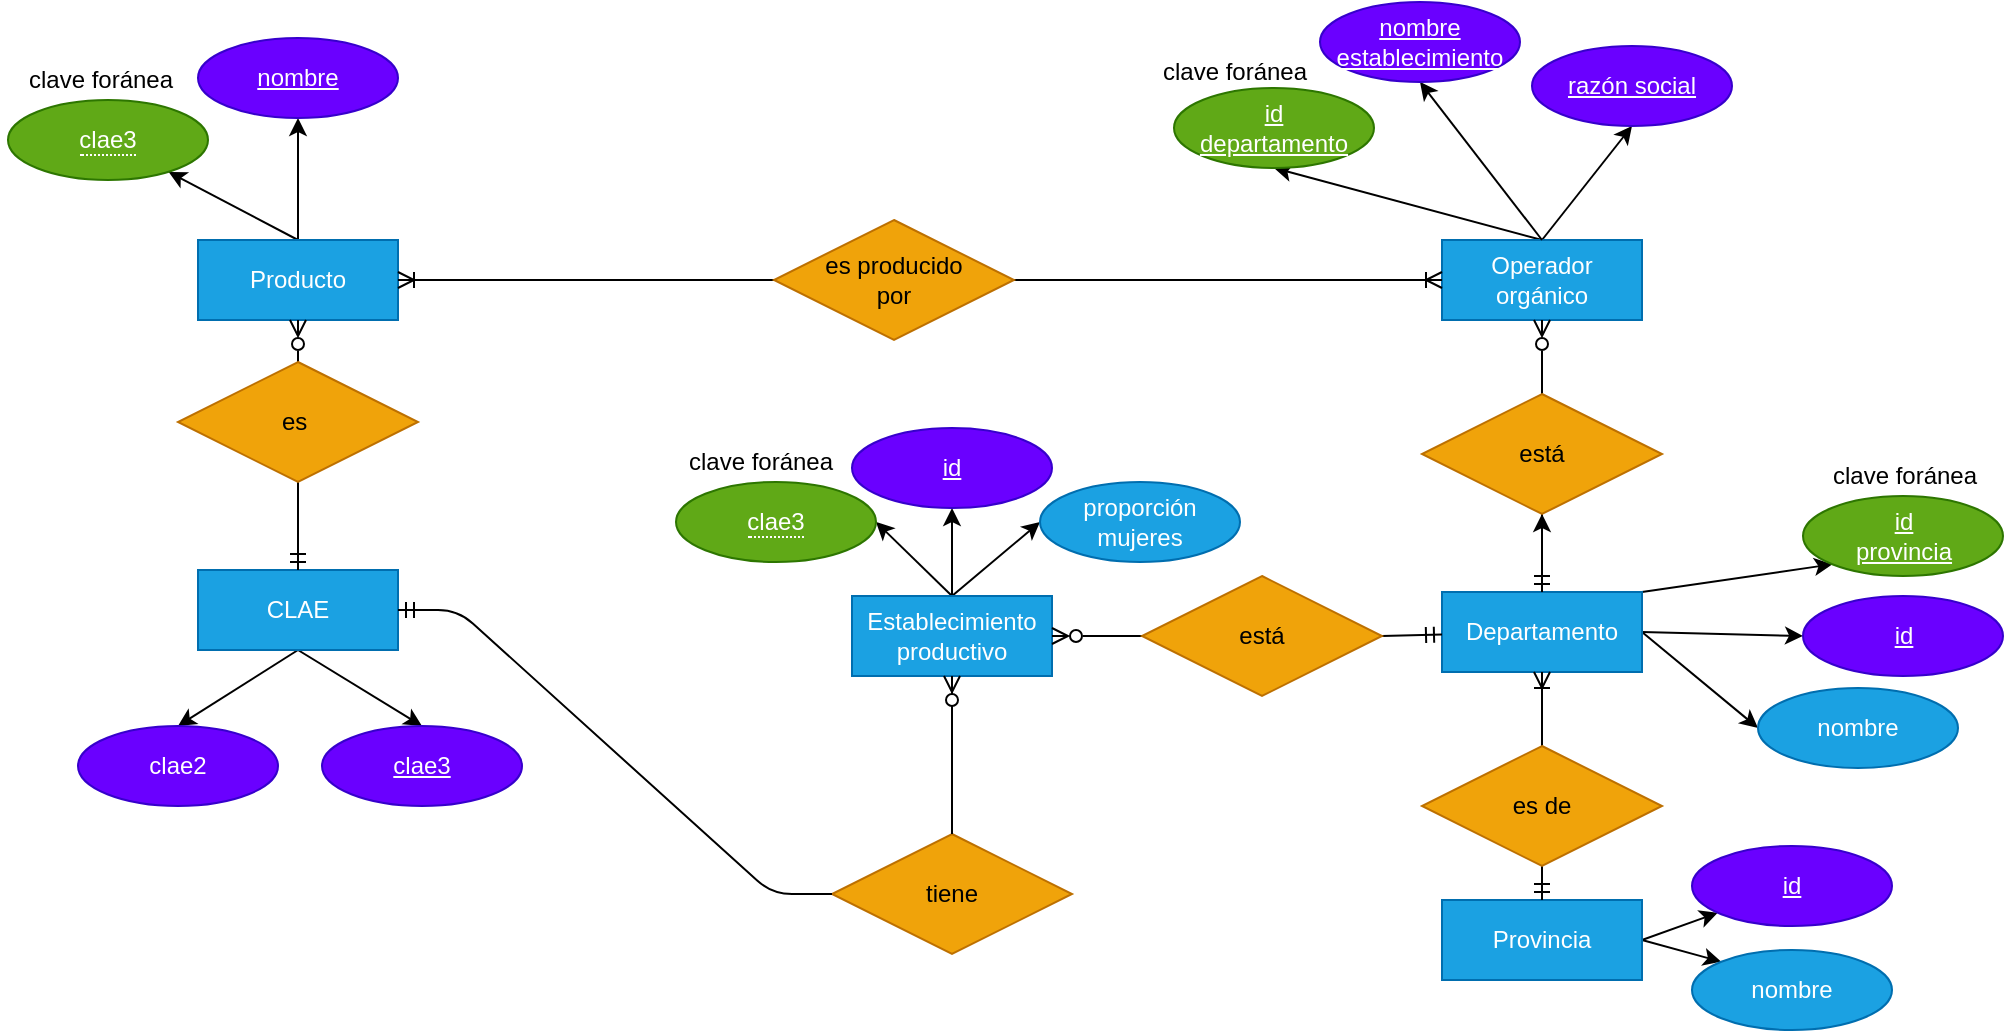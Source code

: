 <mxfile>
    <diagram id="SdGsIQGQaS4W8tdsND7U" name="Page-1">
        <mxGraphModel dx="2236" dy="753" grid="0" gridSize="11" guides="1" tooltips="1" connect="1" arrows="1" fold="1" page="1" pageScale="1" pageWidth="850" pageHeight="1100" background="#ffffff" math="0" shadow="0">
            <root>
                <mxCell id="0"/>
                <mxCell id="1" parent="0"/>
                <mxCell id="33" style="edgeStyle=none;html=1;exitX=0.5;exitY=0;exitDx=0;exitDy=0;strokeColor=#000000;entryX=0.5;entryY=1;entryDx=0;entryDy=0;" parent="1" source="2" target="34" edge="1">
                    <mxGeometry relative="1" as="geometry">
                        <mxPoint x="284" y="116" as="targetPoint"/>
                    </mxGeometry>
                </mxCell>
                <mxCell id="68" style="edgeStyle=none;html=1;entryX=0.5;entryY=1;entryDx=0;entryDy=0;strokeColor=#000000;fontColor=#000000;startArrow=none;startFill=0;endArrow=classic;endFill=1;exitX=0.5;exitY=0;exitDx=0;exitDy=0;" parent="1" source="2" target="67" edge="1">
                    <mxGeometry relative="1" as="geometry">
                        <mxPoint x="254" y="205" as="sourcePoint"/>
                    </mxGeometry>
                </mxCell>
                <mxCell id="2" value="Operador&lt;br&gt;orgánico" style="whiteSpace=wrap;html=1;align=center;fillColor=#1ba1e2;fontColor=#ffffff;strokeColor=#006EAF;" parent="1" vertex="1">
                    <mxGeometry x="154" y="165" width="100" height="40" as="geometry"/>
                </mxCell>
                <mxCell id="51" style="edgeStyle=none;html=1;exitX=0.5;exitY=0;exitDx=0;exitDy=0;strokeColor=#000000;entryX=0.5;entryY=1;entryDx=0;entryDy=0;" parent="1" source="3" target="50" edge="1">
                    <mxGeometry relative="1" as="geometry">
                        <mxPoint x="40" y="135.5" as="targetPoint"/>
                    </mxGeometry>
                </mxCell>
                <mxCell id="95" style="edgeStyle=none;html=1;exitX=0.5;exitY=0;exitDx=0;exitDy=0;strokeColor=#000000;" parent="1" source="3" target="94" edge="1">
                    <mxGeometry relative="1" as="geometry"/>
                </mxCell>
                <mxCell id="3" value="Producto" style="whiteSpace=wrap;html=1;align=center;fillColor=#1ba1e2;fontColor=#ffffff;strokeColor=#006EAF;" parent="1" vertex="1">
                    <mxGeometry x="-468" y="165" width="100" height="40" as="geometry"/>
                </mxCell>
                <mxCell id="5" style="edgeStyle=none;html=1;exitX=1;exitY=0.5;exitDx=0;exitDy=0;entryX=0;entryY=0.5;entryDx=0;entryDy=0;strokeColor=#000000;endArrow=ERoneToMany;endFill=0;" parent="1" source="4" target="2" edge="1">
                    <mxGeometry relative="1" as="geometry"/>
                </mxCell>
                <mxCell id="6" style="edgeStyle=none;html=1;exitX=0;exitY=0.5;exitDx=0;exitDy=0;strokeColor=#000000;endArrow=ERoneToMany;endFill=0;" parent="1" source="4" target="3" edge="1">
                    <mxGeometry relative="1" as="geometry">
                        <mxPoint x="-55" y="177.5" as="sourcePoint"/>
                    </mxGeometry>
                </mxCell>
                <mxCell id="4" value="es producido&lt;br&gt;por" style="shape=rhombus;perimeter=rhombusPerimeter;whiteSpace=wrap;html=1;align=center;fillColor=#f0a30a;fontColor=#000000;strokeColor=#BD7000;" parent="1" vertex="1">
                    <mxGeometry x="-180" y="155" width="120" height="60" as="geometry"/>
                </mxCell>
                <mxCell id="48" style="edgeStyle=none;html=1;exitX=1;exitY=0.5;exitDx=0;exitDy=0;entryX=0;entryY=0.5;entryDx=0;entryDy=0;strokeColor=#000000;" parent="1" source="7" target="46" edge="1">
                    <mxGeometry relative="1" as="geometry"/>
                </mxCell>
                <mxCell id="52" style="edgeStyle=none;html=1;exitX=1;exitY=0.5;exitDx=0;exitDy=0;entryX=0;entryY=0.5;entryDx=0;entryDy=0;strokeColor=#000000;" parent="1" source="7" target="40" edge="1">
                    <mxGeometry relative="1" as="geometry"/>
                </mxCell>
                <mxCell id="71" style="edgeStyle=none;html=1;exitX=1;exitY=0;exitDx=0;exitDy=0;entryX=0;entryY=1;entryDx=0;entryDy=0;strokeColor=#000000;fontColor=#000000;startArrow=none;startFill=0;endArrow=classic;endFill=1;" parent="1" source="7" target="70" edge="1">
                    <mxGeometry relative="1" as="geometry"/>
                </mxCell>
                <mxCell id="98" value="" style="edgeStyle=none;html=1;startArrow=none;startFill=0;endArrow=classic;endFill=1;" parent="1" source="7" target="8" edge="1">
                    <mxGeometry relative="1" as="geometry"/>
                </mxCell>
                <mxCell id="7" value="Departamento" style="whiteSpace=wrap;html=1;align=center;fillColor=#1ba1e2;fontColor=#ffffff;strokeColor=#006EAF;" parent="1" vertex="1">
                    <mxGeometry x="154" y="341" width="100" height="40" as="geometry"/>
                </mxCell>
                <mxCell id="9" style="edgeStyle=none;html=1;exitX=0.5;exitY=0;exitDx=0;exitDy=0;entryX=0.5;entryY=1;entryDx=0;entryDy=0;strokeColor=#000000;endArrow=ERzeroToMany;endFill=0;" parent="1" source="8" target="2" edge="1">
                    <mxGeometry relative="1" as="geometry"/>
                </mxCell>
                <mxCell id="10" style="edgeStyle=none;html=1;exitX=0.5;exitY=1;exitDx=0;exitDy=0;strokeColor=#000000;startArrow=none;startFill=0;endArrow=ERmandOne;endFill=0;entryX=0.5;entryY=0;entryDx=0;entryDy=0;" parent="1" source="8" target="7" edge="1">
                    <mxGeometry relative="1" as="geometry">
                        <mxPoint x="252.5" y="304" as="sourcePoint"/>
                        <mxPoint x="225" y="334" as="targetPoint"/>
                    </mxGeometry>
                </mxCell>
                <mxCell id="8" value="está" style="shape=rhombus;perimeter=rhombusPerimeter;whiteSpace=wrap;html=1;align=center;fillColor=#f0a30a;fontColor=#000000;strokeColor=#BD7000;" parent="1" vertex="1">
                    <mxGeometry x="144" y="242" width="120" height="60" as="geometry"/>
                </mxCell>
                <mxCell id="43" style="edgeStyle=none;html=1;exitX=1;exitY=0.5;exitDx=0;exitDy=0;strokeColor=#000000;" parent="1" source="11" target="41" edge="1">
                    <mxGeometry relative="1" as="geometry"/>
                </mxCell>
                <mxCell id="49" style="edgeStyle=none;html=1;exitX=1;exitY=0.5;exitDx=0;exitDy=0;entryX=0;entryY=0;entryDx=0;entryDy=0;strokeColor=#000000;" parent="1" source="11" target="44" edge="1">
                    <mxGeometry relative="1" as="geometry"/>
                </mxCell>
                <mxCell id="11" value="Provincia" style="whiteSpace=wrap;html=1;align=center;fillColor=#1ba1e2;fontColor=#ffffff;strokeColor=#006EAF;" parent="1" vertex="1">
                    <mxGeometry x="154" y="495" width="100" height="40" as="geometry"/>
                </mxCell>
                <mxCell id="13" style="edgeStyle=none;html=1;exitX=0.5;exitY=0;exitDx=0;exitDy=0;strokeColor=#000000;endArrow=ERoneToMany;endFill=0;entryX=0.5;entryY=1;entryDx=0;entryDy=0;" parent="1" source="12" target="7" edge="1">
                    <mxGeometry relative="1" as="geometry">
                        <mxPoint x="252.5" y="420" as="sourcePoint"/>
                        <mxPoint x="182" y="393" as="targetPoint"/>
                    </mxGeometry>
                </mxCell>
                <mxCell id="14" style="edgeStyle=none;html=1;exitX=0.5;exitY=1;exitDx=0;exitDy=0;entryX=0.5;entryY=0;entryDx=0;entryDy=0;strokeColor=#000000;endArrow=ERmandOne;endFill=0;" parent="1" source="12" target="11" edge="1">
                    <mxGeometry relative="1" as="geometry"/>
                </mxCell>
                <mxCell id="12" value="es de" style="shape=rhombus;perimeter=rhombusPerimeter;whiteSpace=wrap;html=1;align=center;fillColor=#f0a30a;fontColor=#000000;strokeColor=#BD7000;" parent="1" vertex="1">
                    <mxGeometry x="144" y="418" width="120" height="60" as="geometry"/>
                </mxCell>
                <mxCell id="39" style="edgeStyle=none;html=1;exitX=0.5;exitY=0;exitDx=0;exitDy=0;strokeColor=#000000;" parent="1" source="15" target="38" edge="1">
                    <mxGeometry relative="1" as="geometry"/>
                </mxCell>
                <mxCell id="54" style="edgeStyle=none;html=1;exitX=0.5;exitY=0;exitDx=0;exitDy=0;entryX=0;entryY=0.5;entryDx=0;entryDy=0;strokeColor=#000000;" parent="1" source="15" target="53" edge="1">
                    <mxGeometry relative="1" as="geometry"/>
                </mxCell>
                <mxCell id="62" style="edgeStyle=none;html=1;exitX=0.5;exitY=0;exitDx=0;exitDy=0;entryX=1;entryY=0.5;entryDx=0;entryDy=0;strokeColor=#000000;" parent="1" source="15" target="61" edge="1">
                    <mxGeometry relative="1" as="geometry"/>
                </mxCell>
                <mxCell id="15" value="Establecimiento&lt;br&gt;productivo" style="whiteSpace=wrap;html=1;align=center;fillColor=#1ba1e2;fontColor=#ffffff;strokeColor=#006EAF;" parent="1" vertex="1">
                    <mxGeometry x="-141" y="343" width="100" height="40" as="geometry"/>
                </mxCell>
                <mxCell id="80" style="edgeStyle=none;html=1;exitX=0;exitY=0.5;exitDx=0;exitDy=0;strokeColor=#000000;fontColor=#000000;startArrow=none;startFill=0;endArrow=ERzeroToMany;endFill=0;entryX=1;entryY=0.5;entryDx=0;entryDy=0;" parent="1" source="16" target="15" edge="1">
                    <mxGeometry relative="1" as="geometry">
                        <mxPoint x="-11" y="363" as="sourcePoint"/>
                        <mxPoint x="-27" y="409" as="targetPoint"/>
                    </mxGeometry>
                </mxCell>
                <mxCell id="81" style="edgeStyle=none;html=1;exitX=1;exitY=0.5;exitDx=0;exitDy=0;strokeColor=#000000;fontColor=#000000;startArrow=none;startFill=0;endArrow=ERmandOne;endFill=0;" parent="1" source="16" target="7" edge="1">
                    <mxGeometry relative="1" as="geometry"/>
                </mxCell>
                <mxCell id="16" value="está" style="shape=rhombus;perimeter=rhombusPerimeter;whiteSpace=wrap;html=1;align=center;fillColor=#f0a30a;fontColor=#000000;strokeColor=#BD7000;" parent="1" vertex="1">
                    <mxGeometry x="4" y="333" width="120" height="60" as="geometry"/>
                </mxCell>
                <mxCell id="91" style="edgeStyle=none;html=1;exitX=0.5;exitY=1;exitDx=0;exitDy=0;entryX=0.5;entryY=0;entryDx=0;entryDy=0;strokeColor=#000000;" parent="1" source="19" target="86" edge="1">
                    <mxGeometry relative="1" as="geometry"/>
                </mxCell>
                <mxCell id="93" style="edgeStyle=none;html=1;exitX=0.5;exitY=1;exitDx=0;exitDy=0;entryX=0.5;entryY=0;entryDx=0;entryDy=0;strokeColor=#000000;" parent="1" source="19" target="92" edge="1">
                    <mxGeometry relative="1" as="geometry"/>
                </mxCell>
                <mxCell id="19" value="CLAE" style="whiteSpace=wrap;html=1;align=center;fillColor=#1ba1e2;fontColor=#ffffff;strokeColor=#006EAF;" parent="1" vertex="1">
                    <mxGeometry x="-468" y="330" width="100" height="40" as="geometry"/>
                </mxCell>
                <mxCell id="20" value="tiene" style="shape=rhombus;perimeter=rhombusPerimeter;whiteSpace=wrap;html=1;align=center;fillColor=#f0a30a;fontColor=#000000;strokeColor=#BD7000;" parent="1" vertex="1">
                    <mxGeometry x="-151" y="462" width="120" height="60" as="geometry"/>
                </mxCell>
                <mxCell id="34" value="&lt;span style=&quot;color: rgb(255, 255, 255);&quot;&gt;razón social&lt;/span&gt;" style="ellipse;whiteSpace=wrap;html=1;align=center;fontStyle=4;fillColor=#6a00ff;fontColor=#ffffff;strokeColor=#3700CC;" parent="1" vertex="1">
                    <mxGeometry x="199" y="68" width="100" height="40" as="geometry"/>
                </mxCell>
                <mxCell id="37" value="" style="edgeStyle=none;html=1;exitX=0.5;exitY=0;exitDx=0;exitDy=0;entryX=0.5;entryY=1;entryDx=0;entryDy=0;strokeColor=#000000;endArrow=classic;startArrow=none;startFill=0;endFill=1;" parent="1" source="2" target="36" edge="1">
                    <mxGeometry relative="1" as="geometry">
                        <mxPoint x="204" y="165" as="sourcePoint"/>
                        <mxPoint x="138" y="128" as="targetPoint"/>
                    </mxGeometry>
                </mxCell>
                <mxCell id="36" value="&lt;span style=&quot;color: rgb(255, 255, 255);&quot;&gt;nombre&lt;/span&gt;&lt;br style=&quot;color: rgb(255, 255, 255);&quot;&gt;&lt;span style=&quot;color: rgb(255, 255, 255);&quot;&gt;establecimiento&lt;/span&gt;" style="ellipse;whiteSpace=wrap;html=1;align=center;fontStyle=4;fillColor=#6a00ff;fontColor=#ffffff;strokeColor=#3700CC;" parent="1" vertex="1">
                    <mxGeometry x="93" y="46" width="100" height="40" as="geometry"/>
                </mxCell>
                <mxCell id="38" value="id" style="ellipse;whiteSpace=wrap;html=1;align=center;fontStyle=4;fillColor=#6a00ff;fontColor=#ffffff;strokeColor=#3700CC;" parent="1" vertex="1">
                    <mxGeometry x="-141" y="259" width="100" height="40" as="geometry"/>
                </mxCell>
                <mxCell id="40" value="id" style="ellipse;whiteSpace=wrap;html=1;align=center;fontStyle=4;fillColor=#6a00ff;fontColor=#ffffff;strokeColor=#3700CC;" parent="1" vertex="1">
                    <mxGeometry x="334.5" y="343" width="100" height="40" as="geometry"/>
                </mxCell>
                <mxCell id="41" value="id" style="ellipse;whiteSpace=wrap;html=1;align=center;fontStyle=4;fillColor=#6a00ff;fontColor=#ffffff;strokeColor=#3700CC;" parent="1" vertex="1">
                    <mxGeometry x="279" y="468" width="100" height="40" as="geometry"/>
                </mxCell>
                <mxCell id="44" value="nombre" style="ellipse;whiteSpace=wrap;html=1;align=center;fillColor=#1ba1e2;fontColor=#ffffff;strokeColor=#006EAF;" parent="1" vertex="1">
                    <mxGeometry x="279" y="520" width="100" height="40" as="geometry"/>
                </mxCell>
                <mxCell id="46" value="nombre" style="ellipse;whiteSpace=wrap;html=1;align=center;fillColor=#1ba1e2;fontColor=#ffffff;strokeColor=#006EAF;" parent="1" vertex="1">
                    <mxGeometry x="312" y="389" width="100" height="40" as="geometry"/>
                </mxCell>
                <mxCell id="50" value="nombre" style="ellipse;whiteSpace=wrap;html=1;align=center;fontStyle=4;fillColor=#6a00ff;fontColor=#ffffff;strokeColor=#3700CC;" parent="1" vertex="1">
                    <mxGeometry x="-468" y="64" width="100" height="40" as="geometry"/>
                </mxCell>
                <mxCell id="53" value="proporción&lt;br&gt;mujeres" style="ellipse;whiteSpace=wrap;html=1;align=center;fillColor=#1ba1e2;fontColor=#ffffff;strokeColor=#006EAF;" parent="1" vertex="1">
                    <mxGeometry x="-47" y="286" width="100" height="40" as="geometry"/>
                </mxCell>
                <mxCell id="61" value="&lt;span style=&quot;border-bottom: 1px dotted&quot;&gt;clae3&lt;/span&gt;" style="ellipse;whiteSpace=wrap;html=1;align=center;fillColor=#60a917;fontColor=#ffffff;strokeColor=#2D7600;" parent="1" vertex="1">
                    <mxGeometry x="-229" y="286" width="100" height="40" as="geometry"/>
                </mxCell>
                <mxCell id="63" value="&lt;font color=&quot;#000000&quot;&gt;clave foránea&lt;/font&gt;" style="text;html=1;align=center;verticalAlign=middle;resizable=0;points=[];autosize=1;strokeColor=none;fillColor=none;" parent="1" vertex="1">
                    <mxGeometry x="-237" y="259" width="99" height="33" as="geometry"/>
                </mxCell>
                <mxCell id="65" value="" style="fontSize=12;html=1;endArrow=ERzeroToMany;endFill=1;strokeColor=#000000;fontColor=#000000;entryX=0.5;entryY=1;entryDx=0;entryDy=0;exitX=0.5;exitY=0;exitDx=0;exitDy=0;" parent="1" source="20" target="15" edge="1">
                    <mxGeometry width="100" height="100" relative="1" as="geometry">
                        <mxPoint x="-31" y="432" as="sourcePoint"/>
                        <mxPoint x="69" y="332" as="targetPoint"/>
                    </mxGeometry>
                </mxCell>
                <mxCell id="66" value="" style="edgeStyle=entityRelationEdgeStyle;fontSize=12;html=1;endArrow=none;startArrow=ERmandOne;strokeColor=#000000;fontColor=#000000;startFill=0;endFill=0;exitX=1;exitY=0.5;exitDx=0;exitDy=0;entryX=0;entryY=0.5;entryDx=0;entryDy=0;" parent="1" source="19" target="20" edge="1">
                    <mxGeometry width="100" height="100" relative="1" as="geometry">
                        <mxPoint x="22" y="430" as="sourcePoint"/>
                        <mxPoint x="-99" y="451" as="targetPoint"/>
                    </mxGeometry>
                </mxCell>
                <mxCell id="67" value="id&lt;br&gt;departamento" style="ellipse;whiteSpace=wrap;html=1;align=center;fontStyle=4;fillColor=#60a917;fontColor=#ffffff;strokeColor=#2D7600;" parent="1" vertex="1">
                    <mxGeometry x="20" y="89" width="100" height="40" as="geometry"/>
                </mxCell>
                <mxCell id="70" value="id&lt;br&gt;provincia" style="ellipse;whiteSpace=wrap;html=1;align=center;fontStyle=4;fillColor=#60a917;fontColor=#ffffff;strokeColor=#2D7600;" parent="1" vertex="1">
                    <mxGeometry x="334.5" y="293" width="100" height="40" as="geometry"/>
                </mxCell>
                <mxCell id="72" value="&lt;font color=&quot;#000000&quot;&gt;clave foránea&lt;/font&gt;" style="text;html=1;align=center;verticalAlign=middle;resizable=0;points=[];autosize=1;strokeColor=none;fillColor=none;" parent="1" vertex="1">
                    <mxGeometry x="335.5" y="266" width="99" height="33" as="geometry"/>
                </mxCell>
                <mxCell id="77" value="&lt;font color=&quot;#000000&quot;&gt;clave foránea&lt;/font&gt;" style="text;html=1;align=center;verticalAlign=middle;resizable=0;points=[];autosize=1;strokeColor=none;fillColor=none;" parent="1" vertex="1">
                    <mxGeometry y="64" width="99" height="33" as="geometry"/>
                </mxCell>
                <mxCell id="86" value="clae3" style="ellipse;whiteSpace=wrap;html=1;align=center;fontStyle=4;fillColor=#6a00ff;fontColor=#ffffff;strokeColor=#3700CC;" parent="1" vertex="1">
                    <mxGeometry x="-406" y="408" width="100" height="40" as="geometry"/>
                </mxCell>
                <mxCell id="88" style="edgeStyle=none;html=1;exitX=0.5;exitY=0;exitDx=0;exitDy=0;entryX=0.5;entryY=1;entryDx=0;entryDy=0;strokeColor=#000000;endArrow=ERzeroToMany;endFill=0;" parent="1" source="87" target="3" edge="1">
                    <mxGeometry relative="1" as="geometry"/>
                </mxCell>
                <mxCell id="90" style="edgeStyle=none;html=1;exitX=0.5;exitY=1;exitDx=0;exitDy=0;strokeColor=#000000;entryX=0.5;entryY=0;entryDx=0;entryDy=0;endArrow=ERmandOne;endFill=0;" parent="1" source="87" target="19" edge="1">
                    <mxGeometry relative="1" as="geometry">
                        <mxPoint x="-354" y="300" as="targetPoint"/>
                    </mxGeometry>
                </mxCell>
                <mxCell id="87" value="es&amp;nbsp;" style="shape=rhombus;perimeter=rhombusPerimeter;whiteSpace=wrap;html=1;align=center;fillColor=#f0a30a;fontColor=#000000;strokeColor=#BD7000;" parent="1" vertex="1">
                    <mxGeometry x="-478" y="226" width="120" height="60" as="geometry"/>
                </mxCell>
                <mxCell id="92" value="clae2" style="ellipse;whiteSpace=wrap;html=1;align=center;fillColor=#6a00ff;fontColor=#ffffff;strokeColor=#3700CC;" parent="1" vertex="1">
                    <mxGeometry x="-528" y="408" width="100" height="40" as="geometry"/>
                </mxCell>
                <mxCell id="94" value="&lt;span style=&quot;border-bottom: 1px dotted&quot;&gt;clae3&lt;/span&gt;" style="ellipse;whiteSpace=wrap;html=1;align=center;fillColor=#60a917;fontColor=#ffffff;strokeColor=#2D7600;" parent="1" vertex="1">
                    <mxGeometry x="-563" y="95" width="100" height="40" as="geometry"/>
                </mxCell>
                <mxCell id="96" value="&lt;font color=&quot;#000000&quot;&gt;clave foránea&lt;/font&gt;" style="text;html=1;align=center;verticalAlign=middle;resizable=0;points=[];autosize=1;strokeColor=none;fillColor=none;" parent="1" vertex="1">
                    <mxGeometry x="-567" y="68" width="99" height="33" as="geometry"/>
                </mxCell>
            </root>
        </mxGraphModel>
    </diagram>
</mxfile>